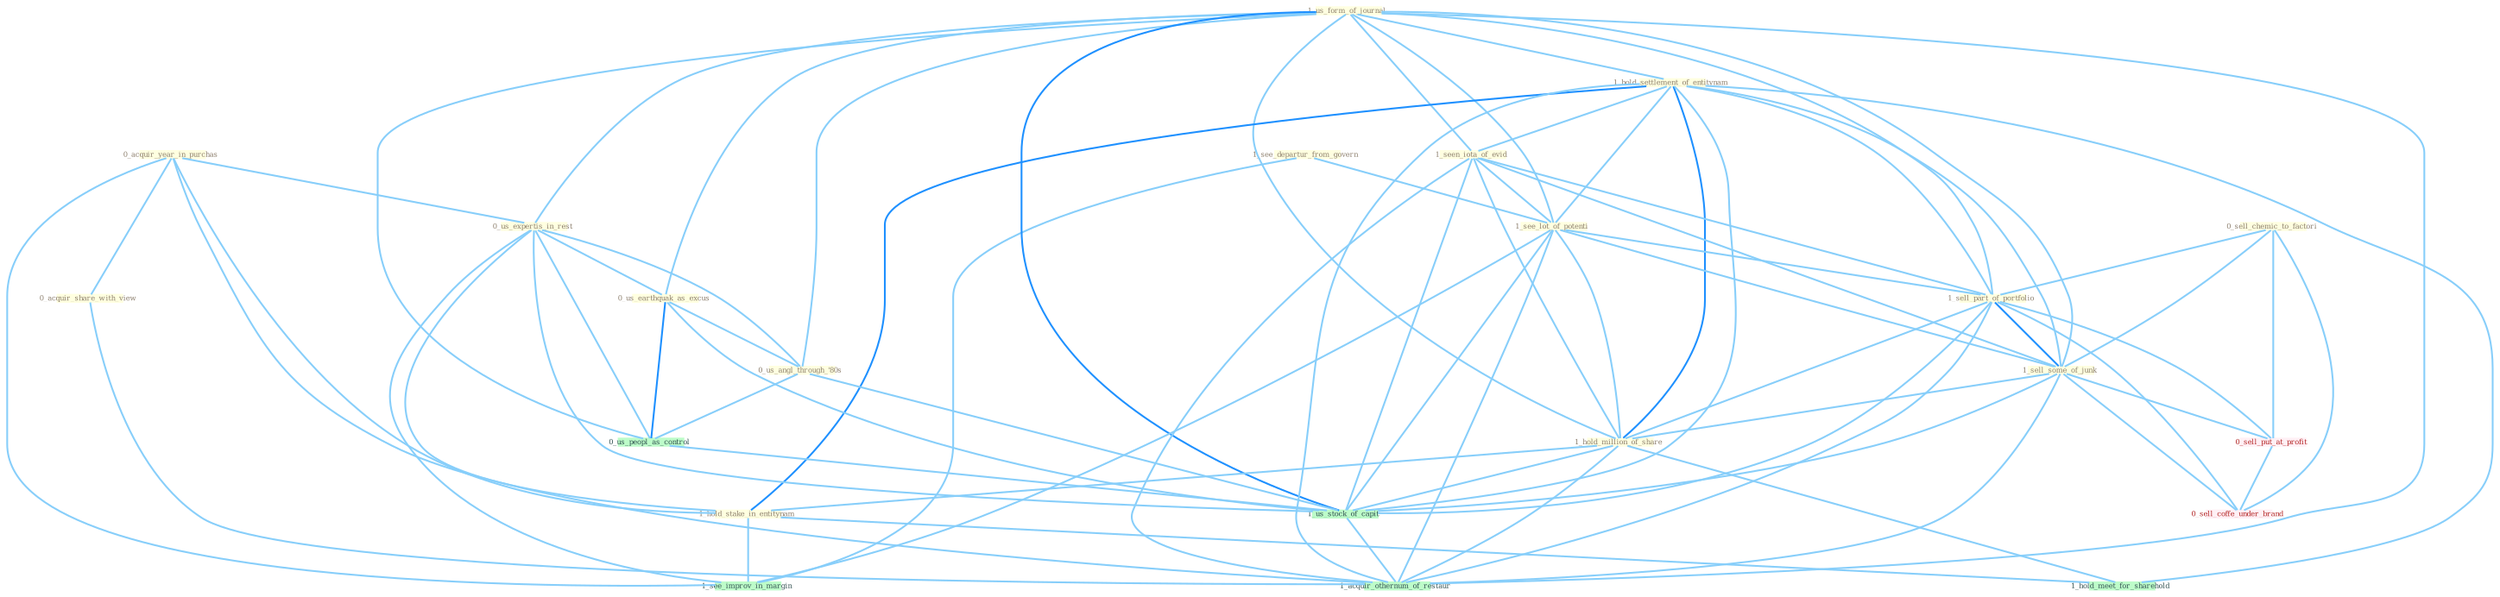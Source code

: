 Graph G{ 
    node
    [shape=polygon,style=filled,width=.5,height=.06,color="#BDFCC9",fixedsize=true,fontsize=4,
    fontcolor="#2f4f4f"];
    {node
    [color="#ffffe0", fontcolor="#8b7d6b"] "1_see_departur_from_govern " "1_us_form_of_journal " "1_hold_settlement_of_entitynam " "0_acquir_year_in_purchas " "1_seen_iota_of_evid " "0_sell_chemic_to_factori " "0_us_expertis_in_rest " "1_see_lot_of_potenti " "0_us_earthquak_as_excus " "1_sell_part_of_portfolio " "1_sell_some_of_junk " "0_acquir_share_with_view " "0_us_angl_through_'80s " "1_hold_million_of_share " "1_hold_stake_in_entitynam "}
{node [color="#fff0f5", fontcolor="#b22222"] "0_sell_put_at_profit " "0_sell_coffe_under_brand "}
edge [color="#B0E2FF"];

	"1_see_departur_from_govern " -- "1_see_lot_of_potenti " [w="1", color="#87cefa" ];
	"1_see_departur_from_govern " -- "1_see_improv_in_margin " [w="1", color="#87cefa" ];
	"1_us_form_of_journal " -- "1_hold_settlement_of_entitynam " [w="1", color="#87cefa" ];
	"1_us_form_of_journal " -- "1_seen_iota_of_evid " [w="1", color="#87cefa" ];
	"1_us_form_of_journal " -- "0_us_expertis_in_rest " [w="1", color="#87cefa" ];
	"1_us_form_of_journal " -- "1_see_lot_of_potenti " [w="1", color="#87cefa" ];
	"1_us_form_of_journal " -- "0_us_earthquak_as_excus " [w="1", color="#87cefa" ];
	"1_us_form_of_journal " -- "1_sell_part_of_portfolio " [w="1", color="#87cefa" ];
	"1_us_form_of_journal " -- "1_sell_some_of_junk " [w="1", color="#87cefa" ];
	"1_us_form_of_journal " -- "0_us_angl_through_'80s " [w="1", color="#87cefa" ];
	"1_us_form_of_journal " -- "1_hold_million_of_share " [w="1", color="#87cefa" ];
	"1_us_form_of_journal " -- "0_us_peopl_as_control " [w="1", color="#87cefa" ];
	"1_us_form_of_journal " -- "1_us_stock_of_capit " [w="2", color="#1e90ff" , len=0.8];
	"1_us_form_of_journal " -- "1_acquir_othernum_of_restaur " [w="1", color="#87cefa" ];
	"1_hold_settlement_of_entitynam " -- "1_seen_iota_of_evid " [w="1", color="#87cefa" ];
	"1_hold_settlement_of_entitynam " -- "1_see_lot_of_potenti " [w="1", color="#87cefa" ];
	"1_hold_settlement_of_entitynam " -- "1_sell_part_of_portfolio " [w="1", color="#87cefa" ];
	"1_hold_settlement_of_entitynam " -- "1_sell_some_of_junk " [w="1", color="#87cefa" ];
	"1_hold_settlement_of_entitynam " -- "1_hold_million_of_share " [w="2", color="#1e90ff" , len=0.8];
	"1_hold_settlement_of_entitynam " -- "1_hold_stake_in_entitynam " [w="2", color="#1e90ff" , len=0.8];
	"1_hold_settlement_of_entitynam " -- "1_us_stock_of_capit " [w="1", color="#87cefa" ];
	"1_hold_settlement_of_entitynam " -- "1_hold_meet_for_sharehold " [w="1", color="#87cefa" ];
	"1_hold_settlement_of_entitynam " -- "1_acquir_othernum_of_restaur " [w="1", color="#87cefa" ];
	"0_acquir_year_in_purchas " -- "0_us_expertis_in_rest " [w="1", color="#87cefa" ];
	"0_acquir_year_in_purchas " -- "0_acquir_share_with_view " [w="1", color="#87cefa" ];
	"0_acquir_year_in_purchas " -- "1_hold_stake_in_entitynam " [w="1", color="#87cefa" ];
	"0_acquir_year_in_purchas " -- "1_see_improv_in_margin " [w="1", color="#87cefa" ];
	"0_acquir_year_in_purchas " -- "1_acquir_othernum_of_restaur " [w="1", color="#87cefa" ];
	"1_seen_iota_of_evid " -- "1_see_lot_of_potenti " [w="1", color="#87cefa" ];
	"1_seen_iota_of_evid " -- "1_sell_part_of_portfolio " [w="1", color="#87cefa" ];
	"1_seen_iota_of_evid " -- "1_sell_some_of_junk " [w="1", color="#87cefa" ];
	"1_seen_iota_of_evid " -- "1_hold_million_of_share " [w="1", color="#87cefa" ];
	"1_seen_iota_of_evid " -- "1_us_stock_of_capit " [w="1", color="#87cefa" ];
	"1_seen_iota_of_evid " -- "1_acquir_othernum_of_restaur " [w="1", color="#87cefa" ];
	"0_sell_chemic_to_factori " -- "1_sell_part_of_portfolio " [w="1", color="#87cefa" ];
	"0_sell_chemic_to_factori " -- "1_sell_some_of_junk " [w="1", color="#87cefa" ];
	"0_sell_chemic_to_factori " -- "0_sell_put_at_profit " [w="1", color="#87cefa" ];
	"0_sell_chemic_to_factori " -- "0_sell_coffe_under_brand " [w="1", color="#87cefa" ];
	"0_us_expertis_in_rest " -- "0_us_earthquak_as_excus " [w="1", color="#87cefa" ];
	"0_us_expertis_in_rest " -- "0_us_angl_through_'80s " [w="1", color="#87cefa" ];
	"0_us_expertis_in_rest " -- "1_hold_stake_in_entitynam " [w="1", color="#87cefa" ];
	"0_us_expertis_in_rest " -- "0_us_peopl_as_control " [w="1", color="#87cefa" ];
	"0_us_expertis_in_rest " -- "1_us_stock_of_capit " [w="1", color="#87cefa" ];
	"0_us_expertis_in_rest " -- "1_see_improv_in_margin " [w="1", color="#87cefa" ];
	"1_see_lot_of_potenti " -- "1_sell_part_of_portfolio " [w="1", color="#87cefa" ];
	"1_see_lot_of_potenti " -- "1_sell_some_of_junk " [w="1", color="#87cefa" ];
	"1_see_lot_of_potenti " -- "1_hold_million_of_share " [w="1", color="#87cefa" ];
	"1_see_lot_of_potenti " -- "1_us_stock_of_capit " [w="1", color="#87cefa" ];
	"1_see_lot_of_potenti " -- "1_see_improv_in_margin " [w="1", color="#87cefa" ];
	"1_see_lot_of_potenti " -- "1_acquir_othernum_of_restaur " [w="1", color="#87cefa" ];
	"0_us_earthquak_as_excus " -- "0_us_angl_through_'80s " [w="1", color="#87cefa" ];
	"0_us_earthquak_as_excus " -- "0_us_peopl_as_control " [w="2", color="#1e90ff" , len=0.8];
	"0_us_earthquak_as_excus " -- "1_us_stock_of_capit " [w="1", color="#87cefa" ];
	"1_sell_part_of_portfolio " -- "1_sell_some_of_junk " [w="2", color="#1e90ff" , len=0.8];
	"1_sell_part_of_portfolio " -- "1_hold_million_of_share " [w="1", color="#87cefa" ];
	"1_sell_part_of_portfolio " -- "0_sell_put_at_profit " [w="1", color="#87cefa" ];
	"1_sell_part_of_portfolio " -- "1_us_stock_of_capit " [w="1", color="#87cefa" ];
	"1_sell_part_of_portfolio " -- "0_sell_coffe_under_brand " [w="1", color="#87cefa" ];
	"1_sell_part_of_portfolio " -- "1_acquir_othernum_of_restaur " [w="1", color="#87cefa" ];
	"1_sell_some_of_junk " -- "1_hold_million_of_share " [w="1", color="#87cefa" ];
	"1_sell_some_of_junk " -- "0_sell_put_at_profit " [w="1", color="#87cefa" ];
	"1_sell_some_of_junk " -- "1_us_stock_of_capit " [w="1", color="#87cefa" ];
	"1_sell_some_of_junk " -- "0_sell_coffe_under_brand " [w="1", color="#87cefa" ];
	"1_sell_some_of_junk " -- "1_acquir_othernum_of_restaur " [w="1", color="#87cefa" ];
	"0_acquir_share_with_view " -- "1_acquir_othernum_of_restaur " [w="1", color="#87cefa" ];
	"0_us_angl_through_'80s " -- "0_us_peopl_as_control " [w="1", color="#87cefa" ];
	"0_us_angl_through_'80s " -- "1_us_stock_of_capit " [w="1", color="#87cefa" ];
	"1_hold_million_of_share " -- "1_hold_stake_in_entitynam " [w="1", color="#87cefa" ];
	"1_hold_million_of_share " -- "1_us_stock_of_capit " [w="1", color="#87cefa" ];
	"1_hold_million_of_share " -- "1_hold_meet_for_sharehold " [w="1", color="#87cefa" ];
	"1_hold_million_of_share " -- "1_acquir_othernum_of_restaur " [w="1", color="#87cefa" ];
	"1_hold_stake_in_entitynam " -- "1_see_improv_in_margin " [w="1", color="#87cefa" ];
	"1_hold_stake_in_entitynam " -- "1_hold_meet_for_sharehold " [w="1", color="#87cefa" ];
	"0_us_peopl_as_control " -- "1_us_stock_of_capit " [w="1", color="#87cefa" ];
	"0_sell_put_at_profit " -- "0_sell_coffe_under_brand " [w="1", color="#87cefa" ];
	"1_us_stock_of_capit " -- "1_acquir_othernum_of_restaur " [w="1", color="#87cefa" ];
}